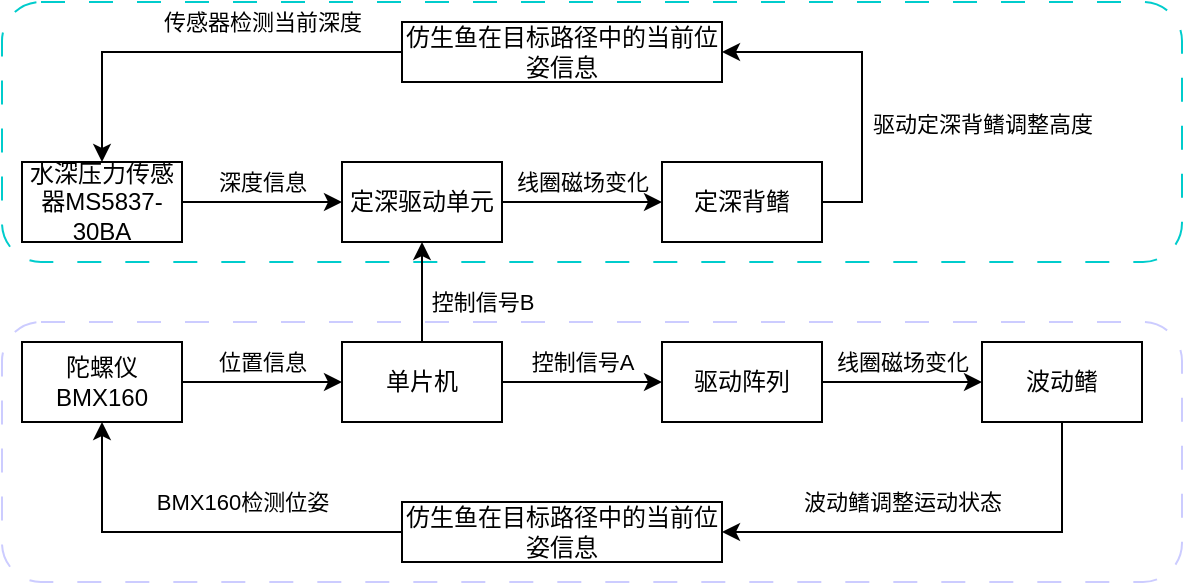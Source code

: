 <mxfile version="25.0.3">
  <diagram name="第 1 页" id="CxBItxnr9yNw6PfdnhCy">
    <mxGraphModel dx="717" dy="570" grid="1" gridSize="10" guides="1" tooltips="1" connect="1" arrows="1" fold="1" page="1" pageScale="1" pageWidth="827" pageHeight="1169" math="0" shadow="0">
      <root>
        <mxCell id="0" />
        <mxCell id="1" parent="0" />
        <mxCell id="iQaLF_SXhfc0XBqEpe74-36" value="" style="rounded=1;whiteSpace=wrap;html=1;labelBorderColor=#FFCCFF;textOpacity=0;labelBackgroundColor=#FFCCFF;strokeColor=#00CCCC;dashed=1;dashPattern=12 12;" vertex="1" parent="1">
          <mxGeometry x="40" y="50" width="590" height="130" as="geometry" />
        </mxCell>
        <mxCell id="iQaLF_SXhfc0XBqEpe74-33" value="" style="rounded=1;whiteSpace=wrap;html=1;labelBorderColor=#FFCCFF;textOpacity=0;labelBackgroundColor=#FFCCFF;strokeColor=#CCCCFF;dashed=1;dashPattern=12 12;" vertex="1" parent="1">
          <mxGeometry x="40" y="210" width="590" height="130" as="geometry" />
        </mxCell>
        <mxCell id="iQaLF_SXhfc0XBqEpe74-7" style="edgeStyle=orthogonalEdgeStyle;rounded=0;orthogonalLoop=1;jettySize=auto;html=1;exitX=1;exitY=0.5;exitDx=0;exitDy=0;entryX=0;entryY=0.5;entryDx=0;entryDy=0;labelPosition=center;verticalLabelPosition=top;align=center;verticalAlign=bottom;labelBackgroundColor=none;fontColor=default;" edge="1" parent="1" source="iQaLF_SXhfc0XBqEpe74-1" target="iQaLF_SXhfc0XBqEpe74-2">
          <mxGeometry relative="1" as="geometry" />
        </mxCell>
        <mxCell id="iQaLF_SXhfc0XBqEpe74-8" value="控制信号A" style="edgeLabel;html=1;align=center;verticalAlign=middle;resizable=0;points=[];labelBackgroundColor=none;" vertex="1" connectable="0" parent="iQaLF_SXhfc0XBqEpe74-7">
          <mxGeometry relative="1" as="geometry">
            <mxPoint y="-10" as="offset" />
          </mxGeometry>
        </mxCell>
        <mxCell id="iQaLF_SXhfc0XBqEpe74-23" style="edgeStyle=orthogonalEdgeStyle;rounded=0;orthogonalLoop=1;jettySize=auto;html=1;exitX=0.5;exitY=0;exitDx=0;exitDy=0;entryX=0.5;entryY=1;entryDx=0;entryDy=0;labelBackgroundColor=none;fontColor=default;" edge="1" parent="1" source="iQaLF_SXhfc0XBqEpe74-1" target="iQaLF_SXhfc0XBqEpe74-21">
          <mxGeometry relative="1" as="geometry" />
        </mxCell>
        <mxCell id="iQaLF_SXhfc0XBqEpe74-28" value="控制信号B" style="edgeLabel;html=1;align=center;verticalAlign=middle;resizable=0;points=[];labelBackgroundColor=none;" vertex="1" connectable="0" parent="iQaLF_SXhfc0XBqEpe74-23">
          <mxGeometry x="-0.04" y="-4" relative="1" as="geometry">
            <mxPoint x="26" y="4" as="offset" />
          </mxGeometry>
        </mxCell>
        <mxCell id="iQaLF_SXhfc0XBqEpe74-1" value="单片机" style="rounded=0;whiteSpace=wrap;html=1;labelBackgroundColor=none;" vertex="1" parent="1">
          <mxGeometry x="210" y="220" width="80" height="40" as="geometry" />
        </mxCell>
        <mxCell id="iQaLF_SXhfc0XBqEpe74-9" style="edgeStyle=orthogonalEdgeStyle;rounded=0;orthogonalLoop=1;jettySize=auto;html=1;exitX=1;exitY=0.5;exitDx=0;exitDy=0;entryX=0;entryY=0.5;entryDx=0;entryDy=0;labelBackgroundColor=none;fontColor=default;" edge="1" parent="1" source="iQaLF_SXhfc0XBqEpe74-2" target="iQaLF_SXhfc0XBqEpe74-3">
          <mxGeometry relative="1" as="geometry" />
        </mxCell>
        <mxCell id="iQaLF_SXhfc0XBqEpe74-2" value="驱动阵列" style="rounded=0;whiteSpace=wrap;html=1;labelBackgroundColor=none;" vertex="1" parent="1">
          <mxGeometry x="370" y="220" width="80" height="40" as="geometry" />
        </mxCell>
        <mxCell id="iQaLF_SXhfc0XBqEpe74-14" style="edgeStyle=orthogonalEdgeStyle;rounded=0;orthogonalLoop=1;jettySize=auto;html=1;exitX=0.5;exitY=1;exitDx=0;exitDy=0;entryX=1;entryY=0.5;entryDx=0;entryDy=0;labelBackgroundColor=none;fontColor=default;" edge="1" parent="1" source="iQaLF_SXhfc0XBqEpe74-3" target="iQaLF_SXhfc0XBqEpe74-13">
          <mxGeometry relative="1" as="geometry" />
        </mxCell>
        <mxCell id="iQaLF_SXhfc0XBqEpe74-3" value="波动鳍" style="rounded=0;whiteSpace=wrap;html=1;labelBackgroundColor=none;" vertex="1" parent="1">
          <mxGeometry x="530" y="220" width="80" height="40" as="geometry" />
        </mxCell>
        <mxCell id="iQaLF_SXhfc0XBqEpe74-10" style="edgeStyle=orthogonalEdgeStyle;rounded=0;orthogonalLoop=1;jettySize=auto;html=1;exitX=1;exitY=0.5;exitDx=0;exitDy=0;entryX=0;entryY=0.5;entryDx=0;entryDy=0;labelBackgroundColor=none;fontColor=default;" edge="1" parent="1" source="iQaLF_SXhfc0XBqEpe74-4" target="iQaLF_SXhfc0XBqEpe74-1">
          <mxGeometry relative="1" as="geometry" />
        </mxCell>
        <mxCell id="iQaLF_SXhfc0XBqEpe74-4" value="陀螺仪&lt;div&gt;BMX160&lt;/div&gt;" style="rounded=0;whiteSpace=wrap;html=1;labelBackgroundColor=none;" vertex="1" parent="1">
          <mxGeometry x="50" y="220" width="80" height="40" as="geometry" />
        </mxCell>
        <mxCell id="iQaLF_SXhfc0XBqEpe74-11" value="位置信息" style="edgeLabel;html=1;align=center;verticalAlign=middle;resizable=0;points=[];labelBackgroundColor=none;" vertex="1" connectable="0" parent="1">
          <mxGeometry x="170" y="230" as="geometry" />
        </mxCell>
        <mxCell id="iQaLF_SXhfc0XBqEpe74-15" style="edgeStyle=orthogonalEdgeStyle;rounded=0;orthogonalLoop=1;jettySize=auto;html=1;exitX=0;exitY=0.5;exitDx=0;exitDy=0;entryX=0.5;entryY=1;entryDx=0;entryDy=0;labelBackgroundColor=none;fontColor=default;" edge="1" parent="1" source="iQaLF_SXhfc0XBqEpe74-13" target="iQaLF_SXhfc0XBqEpe74-4">
          <mxGeometry relative="1" as="geometry" />
        </mxCell>
        <mxCell id="iQaLF_SXhfc0XBqEpe74-13" value="仿生鱼在目标路径中的当前位姿信息" style="rounded=0;whiteSpace=wrap;html=1;labelBackgroundColor=none;" vertex="1" parent="1">
          <mxGeometry x="240" y="300" width="160" height="30" as="geometry" />
        </mxCell>
        <mxCell id="iQaLF_SXhfc0XBqEpe74-16" value="BMX160检测位姿" style="edgeLabel;html=1;align=center;verticalAlign=middle;resizable=0;points=[];labelBackgroundColor=none;" vertex="1" connectable="0" parent="1">
          <mxGeometry x="160" y="300" as="geometry" />
        </mxCell>
        <mxCell id="iQaLF_SXhfc0XBqEpe74-17" value="波动鳍调整运动状态" style="edgeLabel;html=1;align=center;verticalAlign=middle;resizable=0;points=[];labelBackgroundColor=none;" vertex="1" connectable="0" parent="1">
          <mxGeometry x="490" y="300" as="geometry" />
        </mxCell>
        <mxCell id="iQaLF_SXhfc0XBqEpe74-27" style="edgeStyle=orthogonalEdgeStyle;rounded=0;orthogonalLoop=1;jettySize=auto;html=1;exitX=1;exitY=0.5;exitDx=0;exitDy=0;entryX=0;entryY=0.5;entryDx=0;entryDy=0;labelBackgroundColor=none;fontColor=default;" edge="1" parent="1" source="iQaLF_SXhfc0XBqEpe74-18" target="iQaLF_SXhfc0XBqEpe74-21">
          <mxGeometry relative="1" as="geometry" />
        </mxCell>
        <mxCell id="iQaLF_SXhfc0XBqEpe74-18" value="水深压力传感器MS5837-30BA" style="rounded=0;whiteSpace=wrap;html=1;labelBackgroundColor=none;" vertex="1" parent="1">
          <mxGeometry x="50" y="130" width="80" height="40" as="geometry" />
        </mxCell>
        <mxCell id="iQaLF_SXhfc0XBqEpe74-25" style="edgeStyle=orthogonalEdgeStyle;rounded=0;orthogonalLoop=1;jettySize=auto;html=1;exitX=1;exitY=0.5;exitDx=0;exitDy=0;entryX=1;entryY=0.5;entryDx=0;entryDy=0;labelBackgroundColor=none;fontColor=default;" edge="1" parent="1" source="iQaLF_SXhfc0XBqEpe74-19" target="iQaLF_SXhfc0XBqEpe74-22">
          <mxGeometry relative="1" as="geometry" />
        </mxCell>
        <mxCell id="iQaLF_SXhfc0XBqEpe74-30" value="驱动定深背鳍调整高度" style="edgeLabel;html=1;align=center;verticalAlign=middle;resizable=0;points=[];labelBackgroundColor=none;" vertex="1" connectable="0" parent="iQaLF_SXhfc0XBqEpe74-25">
          <mxGeometry x="-0.276" y="-2" relative="1" as="geometry">
            <mxPoint x="58" as="offset" />
          </mxGeometry>
        </mxCell>
        <mxCell id="iQaLF_SXhfc0XBqEpe74-19" value="定深背鳍" style="rounded=0;whiteSpace=wrap;html=1;labelBackgroundColor=none;" vertex="1" parent="1">
          <mxGeometry x="370" y="130" width="80" height="40" as="geometry" />
        </mxCell>
        <mxCell id="iQaLF_SXhfc0XBqEpe74-20" value="线圈磁场变化" style="edgeLabel;html=1;align=center;verticalAlign=middle;resizable=0;points=[];labelBackgroundColor=none;" vertex="1" connectable="0" parent="1">
          <mxGeometry x="490" y="230" as="geometry" />
        </mxCell>
        <mxCell id="iQaLF_SXhfc0XBqEpe74-24" style="edgeStyle=orthogonalEdgeStyle;rounded=0;orthogonalLoop=1;jettySize=auto;html=1;exitX=1;exitY=0.5;exitDx=0;exitDy=0;entryX=0;entryY=0.5;entryDx=0;entryDy=0;labelBackgroundColor=none;fontColor=default;" edge="1" parent="1" source="iQaLF_SXhfc0XBqEpe74-21" target="iQaLF_SXhfc0XBqEpe74-19">
          <mxGeometry relative="1" as="geometry" />
        </mxCell>
        <mxCell id="iQaLF_SXhfc0XBqEpe74-21" value="定深驱动单元" style="rounded=0;whiteSpace=wrap;html=1;labelBackgroundColor=none;" vertex="1" parent="1">
          <mxGeometry x="210" y="130" width="80" height="40" as="geometry" />
        </mxCell>
        <mxCell id="iQaLF_SXhfc0XBqEpe74-26" style="edgeStyle=orthogonalEdgeStyle;rounded=0;orthogonalLoop=1;jettySize=auto;html=1;exitX=0;exitY=0.5;exitDx=0;exitDy=0;entryX=0.5;entryY=0;entryDx=0;entryDy=0;labelBackgroundColor=none;fontColor=default;" edge="1" parent="1" source="iQaLF_SXhfc0XBqEpe74-22" target="iQaLF_SXhfc0XBqEpe74-18">
          <mxGeometry relative="1" as="geometry" />
        </mxCell>
        <mxCell id="iQaLF_SXhfc0XBqEpe74-22" value="仿生鱼在目标路径中的当前位姿信息" style="rounded=0;whiteSpace=wrap;html=1;labelBackgroundColor=none;" vertex="1" parent="1">
          <mxGeometry x="240" y="60" width="160" height="30" as="geometry" />
        </mxCell>
        <mxCell id="iQaLF_SXhfc0XBqEpe74-29" value="线圈磁场变化" style="edgeLabel;html=1;align=center;verticalAlign=middle;resizable=0;points=[];labelBackgroundColor=none;" vertex="1" connectable="0" parent="1">
          <mxGeometry x="330" y="140" as="geometry" />
        </mxCell>
        <mxCell id="iQaLF_SXhfc0XBqEpe74-31" value="传感器检测当前深度" style="edgeLabel;html=1;align=center;verticalAlign=middle;resizable=0;points=[];labelBackgroundColor=none;" vertex="1" connectable="0" parent="1">
          <mxGeometry x="170" y="60" as="geometry" />
        </mxCell>
        <mxCell id="iQaLF_SXhfc0XBqEpe74-32" value="深度信息" style="edgeLabel;html=1;align=center;verticalAlign=middle;resizable=0;points=[];labelBackgroundColor=none;" vertex="1" connectable="0" parent="1">
          <mxGeometry x="170" y="140" as="geometry" />
        </mxCell>
      </root>
    </mxGraphModel>
  </diagram>
</mxfile>
